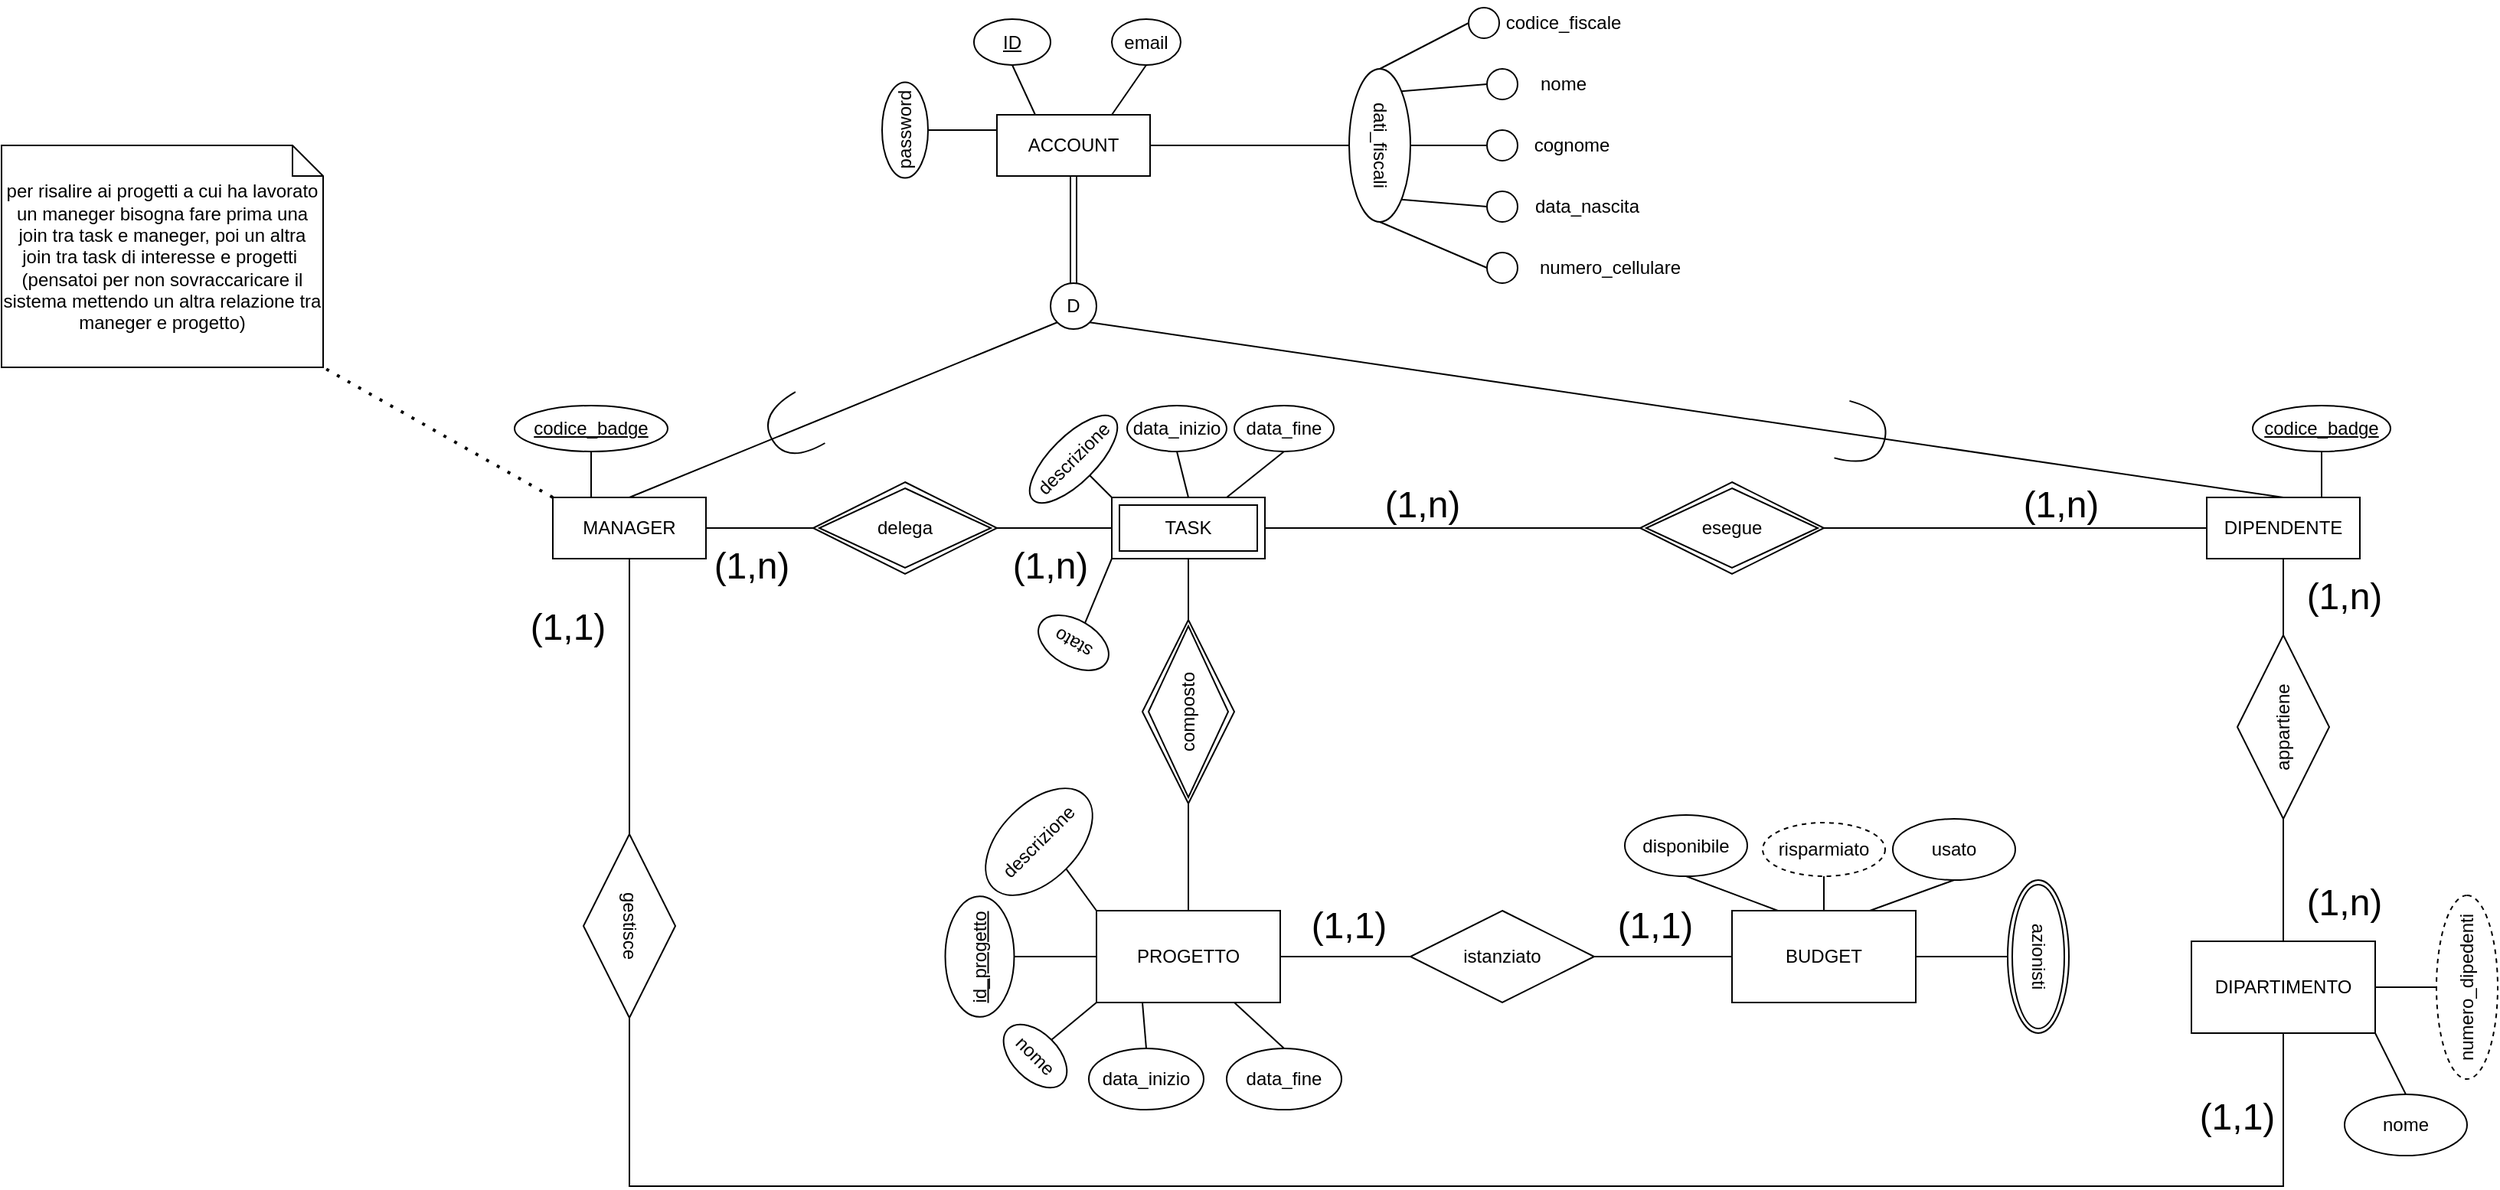 <mxfile version="24.7.17">
  <diagram id="R2lEEEUBdFMjLlhIrx00" name="Page-1">
    <mxGraphModel dx="1235" dy="640" grid="1" gridSize="10" guides="1" tooltips="1" connect="1" arrows="1" fold="1" page="1" pageScale="1" pageWidth="850" pageHeight="1100" math="0" shadow="0" extFonts="Permanent Marker^https://fonts.googleapis.com/css?family=Permanent+Marker">
      <root>
        <mxCell id="0" />
        <mxCell id="1" parent="0" />
        <mxCell id="hEJoeoPFxlYkojj2VXEC-1" value="TASK" style="shape=ext;margin=3;double=1;whiteSpace=wrap;html=1;align=center;" parent="1" vertex="1">
          <mxGeometry x="765" y="860" width="100" height="40" as="geometry" />
        </mxCell>
        <mxCell id="hEJoeoPFxlYkojj2VXEC-2" value="MANAGER" style="whiteSpace=wrap;html=1;align=center;" parent="1" vertex="1">
          <mxGeometry x="400" y="860" width="100" height="40" as="geometry" />
        </mxCell>
        <mxCell id="hEJoeoPFxlYkojj2VXEC-3" value="ACCOUNT" style="whiteSpace=wrap;html=1;align=center;" parent="1" vertex="1">
          <mxGeometry x="690" y="610" width="100" height="40" as="geometry" />
        </mxCell>
        <mxCell id="hEJoeoPFxlYkojj2VXEC-4" value="DIPENDENTE" style="whiteSpace=wrap;html=1;align=center;" parent="1" vertex="1">
          <mxGeometry x="1480" y="860" width="100" height="40" as="geometry" />
        </mxCell>
        <mxCell id="hEJoeoPFxlYkojj2VXEC-5" value="" style="shape=link;html=1;rounded=0;entryX=0.5;entryY=1;entryDx=0;entryDy=0;exitX=0.5;exitY=0;exitDx=0;exitDy=0;" parent="1" source="hEJoeoPFxlYkojj2VXEC-7" target="hEJoeoPFxlYkojj2VXEC-3" edge="1">
          <mxGeometry relative="1" as="geometry">
            <mxPoint x="690" y="700" as="sourcePoint" />
            <mxPoint x="680" y="690" as="targetPoint" />
          </mxGeometry>
        </mxCell>
        <mxCell id="hEJoeoPFxlYkojj2VXEC-7" value="D" style="ellipse;whiteSpace=wrap;html=1;aspect=fixed;" parent="1" vertex="1">
          <mxGeometry x="725" y="720" width="30" height="30" as="geometry" />
        </mxCell>
        <mxCell id="hEJoeoPFxlYkojj2VXEC-9" value="" style="endArrow=none;html=1;rounded=0;exitX=0.5;exitY=0;exitDx=0;exitDy=0;entryX=0;entryY=1;entryDx=0;entryDy=0;" parent="1" source="hEJoeoPFxlYkojj2VXEC-2" target="hEJoeoPFxlYkojj2VXEC-7" edge="1">
          <mxGeometry relative="1" as="geometry">
            <mxPoint x="470" y="740" as="sourcePoint" />
            <mxPoint x="550" y="740" as="targetPoint" />
          </mxGeometry>
        </mxCell>
        <mxCell id="hEJoeoPFxlYkojj2VXEC-18" value="" style="endArrow=none;html=1;rounded=0;exitX=1;exitY=1;exitDx=0;exitDy=0;entryX=0.5;entryY=0;entryDx=0;entryDy=0;" parent="1" source="hEJoeoPFxlYkojj2VXEC-7" target="hEJoeoPFxlYkojj2VXEC-4" edge="1">
          <mxGeometry relative="1" as="geometry">
            <mxPoint x="1090" y="750" as="sourcePoint" />
            <mxPoint x="1167.678" y="787.322" as="targetPoint" />
          </mxGeometry>
        </mxCell>
        <mxCell id="7iods4dSNe3PX0t55v0V-3" value="PROGETTO" style="rounded=0;whiteSpace=wrap;html=1;" parent="1" vertex="1">
          <mxGeometry x="755" y="1130" width="120" height="60" as="geometry" />
        </mxCell>
        <mxCell id="7iods4dSNe3PX0t55v0V-4" value="" style="endArrow=none;html=1;rounded=0;exitX=1;exitY=0.5;exitDx=0;exitDy=0;entryX=0.5;entryY=1;entryDx=0;entryDy=0;" parent="1" source="7iods4dSNe3PX0t55v0V-14" target="hEJoeoPFxlYkojj2VXEC-1" edge="1">
          <mxGeometry relative="1" as="geometry">
            <mxPoint x="725" y="880" as="sourcePoint" />
            <mxPoint x="825" y="790" as="targetPoint" />
          </mxGeometry>
        </mxCell>
        <mxCell id="7iods4dSNe3PX0t55v0V-5" value="esegue" style="shape=rhombus;double=1;perimeter=rhombusPerimeter;whiteSpace=wrap;html=1;align=center;rotation=0;" parent="1" vertex="1">
          <mxGeometry x="1110" y="850" width="120" height="60" as="geometry" />
        </mxCell>
        <mxCell id="7iods4dSNe3PX0t55v0V-8" value="" style="endArrow=none;html=1;rounded=0;exitX=0;exitY=0.5;exitDx=0;exitDy=0;entryX=1;entryY=0.5;entryDx=0;entryDy=0;" parent="1" source="hEJoeoPFxlYkojj2VXEC-1" target="7iods4dSNe3PX0t55v0V-7" edge="1">
          <mxGeometry width="50" height="50" relative="1" as="geometry">
            <mxPoint x="770" y="1190" as="sourcePoint" />
            <mxPoint x="650" y="890" as="targetPoint" />
            <Array as="points" />
          </mxGeometry>
        </mxCell>
        <mxCell id="7iods4dSNe3PX0t55v0V-7" value="delega" style="shape=rhombus;double=1;perimeter=rhombusPerimeter;whiteSpace=wrap;html=1;align=center;rotation=0;" parent="1" vertex="1">
          <mxGeometry x="570" y="850" width="120" height="60" as="geometry" />
        </mxCell>
        <mxCell id="7iods4dSNe3PX0t55v0V-9" value="BUDGET" style="rounded=0;whiteSpace=wrap;html=1;" parent="1" vertex="1">
          <mxGeometry x="1170" y="1130" width="120" height="60" as="geometry" />
        </mxCell>
        <mxCell id="7iods4dSNe3PX0t55v0V-10" value="azionisti" style="ellipse;shape=doubleEllipse;margin=3;whiteSpace=wrap;html=1;align=center;rotation=90;" parent="1" vertex="1">
          <mxGeometry x="1320" y="1140" width="100" height="40" as="geometry" />
        </mxCell>
        <mxCell id="7iods4dSNe3PX0t55v0V-12" value="" style="endArrow=none;html=1;rounded=0;exitX=1;exitY=0.5;exitDx=0;exitDy=0;entryX=0.5;entryY=1;entryDx=0;entryDy=0;" parent="1" source="7iods4dSNe3PX0t55v0V-9" target="7iods4dSNe3PX0t55v0V-10" edge="1">
          <mxGeometry width="50" height="50" relative="1" as="geometry">
            <mxPoint x="1300" y="1150" as="sourcePoint" />
            <mxPoint x="1370" y="1150" as="targetPoint" />
            <Array as="points" />
          </mxGeometry>
        </mxCell>
        <mxCell id="7iods4dSNe3PX0t55v0V-15" value="" style="endArrow=none;html=1;rounded=0;exitX=0.5;exitY=0;exitDx=0;exitDy=0;entryX=0;entryY=0.5;entryDx=0;entryDy=0;" parent="1" source="7iods4dSNe3PX0t55v0V-3" target="7iods4dSNe3PX0t55v0V-14" edge="1">
          <mxGeometry relative="1" as="geometry">
            <mxPoint x="815" y="1130" as="sourcePoint" />
            <mxPoint x="815" y="880" as="targetPoint" />
          </mxGeometry>
        </mxCell>
        <mxCell id="7iods4dSNe3PX0t55v0V-14" value="composto" style="shape=rhombus;double=1;perimeter=rhombusPerimeter;whiteSpace=wrap;html=1;align=center;rotation=-90;" parent="1" vertex="1">
          <mxGeometry x="755" y="970" width="120" height="60" as="geometry" />
        </mxCell>
        <mxCell id="7iods4dSNe3PX0t55v0V-17" value="" style="endArrow=none;html=1;rounded=0;exitX=1;exitY=0.5;exitDx=0;exitDy=0;entryX=0;entryY=0.5;entryDx=0;entryDy=0;" parent="1" source="7iods4dSNe3PX0t55v0V-3" target="7iods4dSNe3PX0t55v0V-44" edge="1">
          <mxGeometry width="50" height="50" relative="1" as="geometry">
            <mxPoint x="1027.5" y="1400" as="sourcePoint" />
            <mxPoint x="960" y="1160" as="targetPoint" />
            <Array as="points" />
          </mxGeometry>
        </mxCell>
        <mxCell id="7iods4dSNe3PX0t55v0V-18" value="" style="endArrow=none;html=1;rounded=0;entryX=1;entryY=0.5;entryDx=0;entryDy=0;exitX=0.5;exitY=1;exitDx=0;exitDy=0;" parent="1" source="7iods4dSNe3PX0t55v0V-19" target="hEJoeoPFxlYkojj2VXEC-3" edge="1">
          <mxGeometry width="50" height="50" relative="1" as="geometry">
            <mxPoint x="800" y="630" as="sourcePoint" />
            <mxPoint x="1090" y="910" as="targetPoint" />
          </mxGeometry>
        </mxCell>
        <mxCell id="7iods4dSNe3PX0t55v0V-19" value="dati_fiscali" style="ellipse;whiteSpace=wrap;html=1;align=center;rotation=90;" parent="1" vertex="1">
          <mxGeometry x="890" y="610" width="100" height="40" as="geometry" />
        </mxCell>
        <mxCell id="7iods4dSNe3PX0t55v0V-20" value="DIPARTIMENTO" style="rounded=0;whiteSpace=wrap;html=1;" parent="1" vertex="1">
          <mxGeometry x="1470" y="1150" width="120" height="60" as="geometry" />
        </mxCell>
        <mxCell id="7iods4dSNe3PX0t55v0V-23" value="appartiene" style="shape=rhombus;perimeter=rhombusPerimeter;whiteSpace=wrap;html=1;align=center;rotation=-90;" parent="1" vertex="1">
          <mxGeometry x="1470" y="980" width="120" height="60" as="geometry" />
        </mxCell>
        <mxCell id="7iods4dSNe3PX0t55v0V-26" value="" style="endArrow=none;html=1;rounded=0;entryX=0;entryY=0;entryDx=0;entryDy=0;exitX=0;exitY=0.5;exitDx=0;exitDy=0;" parent="1" source="7iods4dSNe3PX0t55v0V-51" target="7iods4dSNe3PX0t55v0V-19" edge="1">
          <mxGeometry width="50" height="50" relative="1" as="geometry">
            <mxPoint x="1000" y="580" as="sourcePoint" />
            <mxPoint x="800" y="960" as="targetPoint" />
          </mxGeometry>
        </mxCell>
        <mxCell id="7iods4dSNe3PX0t55v0V-27" value="" style="endArrow=none;html=1;rounded=0;entryX=0.5;entryY=0;entryDx=0;entryDy=0;exitX=0;exitY=0.5;exitDx=0;exitDy=0;" parent="1" source="7iods4dSNe3PX0t55v0V-52" target="7iods4dSNe3PX0t55v0V-19" edge="1">
          <mxGeometry width="50" height="50" relative="1" as="geometry">
            <mxPoint x="1010" y="630" as="sourcePoint" />
            <mxPoint x="964" y="605" as="targetPoint" />
          </mxGeometry>
        </mxCell>
        <mxCell id="7iods4dSNe3PX0t55v0V-28" value="" style="endArrow=none;html=1;rounded=0;entryX=1;entryY=0;entryDx=0;entryDy=0;exitX=0;exitY=0.5;exitDx=0;exitDy=0;" parent="1" source="7iods4dSNe3PX0t55v0V-53" target="7iods4dSNe3PX0t55v0V-19" edge="1">
          <mxGeometry width="50" height="50" relative="1" as="geometry">
            <mxPoint x="1010" y="680" as="sourcePoint" />
            <mxPoint x="970" y="640" as="targetPoint" />
          </mxGeometry>
        </mxCell>
        <mxCell id="7iods4dSNe3PX0t55v0V-31" value="" style="endArrow=none;html=1;rounded=0;exitX=0;exitY=0.5;exitDx=0;exitDy=0;entryX=1;entryY=0.5;entryDx=0;entryDy=0;" parent="1" source="7iods4dSNe3PX0t55v0V-7" target="hEJoeoPFxlYkojj2VXEC-2" edge="1">
          <mxGeometry width="50" height="50" relative="1" as="geometry">
            <mxPoint x="775" y="900" as="sourcePoint" />
            <mxPoint x="660" y="900" as="targetPoint" />
            <Array as="points" />
          </mxGeometry>
        </mxCell>
        <mxCell id="7iods4dSNe3PX0t55v0V-32" value="" style="endArrow=none;html=1;rounded=0;exitX=0;exitY=0.5;exitDx=0;exitDy=0;entryX=1;entryY=0.5;entryDx=0;entryDy=0;" parent="1" source="7iods4dSNe3PX0t55v0V-5" target="hEJoeoPFxlYkojj2VXEC-1" edge="1">
          <mxGeometry width="50" height="50" relative="1" as="geometry">
            <mxPoint x="775" y="890" as="sourcePoint" />
            <mxPoint x="880" y="890" as="targetPoint" />
            <Array as="points" />
          </mxGeometry>
        </mxCell>
        <mxCell id="7iods4dSNe3PX0t55v0V-33" value="" style="endArrow=none;html=1;rounded=0;exitX=0;exitY=0.5;exitDx=0;exitDy=0;entryX=1;entryY=0.5;entryDx=0;entryDy=0;" parent="1" source="hEJoeoPFxlYkojj2VXEC-4" target="7iods4dSNe3PX0t55v0V-5" edge="1">
          <mxGeometry width="50" height="50" relative="1" as="geometry">
            <mxPoint x="1100" y="880" as="sourcePoint" />
            <mxPoint x="1210" y="870" as="targetPoint" />
            <Array as="points" />
          </mxGeometry>
        </mxCell>
        <mxCell id="7iods4dSNe3PX0t55v0V-34" value="" style="endArrow=none;html=1;rounded=0;exitX=1;exitY=0.5;exitDx=0;exitDy=0;entryX=0.5;entryY=1;entryDx=0;entryDy=0;" parent="1" source="7iods4dSNe3PX0t55v0V-23" target="hEJoeoPFxlYkojj2VXEC-4" edge="1">
          <mxGeometry width="50" height="50" relative="1" as="geometry">
            <mxPoint x="1630" y="970" as="sourcePoint" />
            <mxPoint x="1540" y="910" as="targetPoint" />
          </mxGeometry>
        </mxCell>
        <mxCell id="7iods4dSNe3PX0t55v0V-35" value="" style="endArrow=none;html=1;rounded=0;entryX=0.5;entryY=0;entryDx=0;entryDy=0;exitX=0;exitY=0.5;exitDx=0;exitDy=0;" parent="1" source="7iods4dSNe3PX0t55v0V-23" target="7iods4dSNe3PX0t55v0V-20" edge="1">
          <mxGeometry width="50" height="50" relative="1" as="geometry">
            <mxPoint x="1550" y="980" as="sourcePoint" />
            <mxPoint x="1550" y="920" as="targetPoint" />
          </mxGeometry>
        </mxCell>
        <mxCell id="7iods4dSNe3PX0t55v0V-39" value="gestisce" style="shape=rhombus;perimeter=rhombusPerimeter;whiteSpace=wrap;html=1;align=center;rotation=90;" parent="1" vertex="1">
          <mxGeometry x="390" y="1110" width="120" height="60" as="geometry" />
        </mxCell>
        <mxCell id="7iods4dSNe3PX0t55v0V-42" value="" style="endArrow=none;html=1;rounded=0;entryX=0.5;entryY=1;entryDx=0;entryDy=0;exitX=0;exitY=0.5;exitDx=0;exitDy=0;" parent="1" source="7iods4dSNe3PX0t55v0V-39" target="hEJoeoPFxlYkojj2VXEC-2" edge="1">
          <mxGeometry width="50" height="50" relative="1" as="geometry">
            <mxPoint x="900" y="990" as="sourcePoint" />
            <mxPoint x="950" y="940" as="targetPoint" />
          </mxGeometry>
        </mxCell>
        <mxCell id="7iods4dSNe3PX0t55v0V-43" value="" style="endArrow=none;html=1;rounded=0;exitX=1;exitY=0.5;exitDx=0;exitDy=0;entryX=0.5;entryY=1;entryDx=0;entryDy=0;" parent="1" source="7iods4dSNe3PX0t55v0V-39" target="7iods4dSNe3PX0t55v0V-20" edge="1">
          <mxGeometry width="50" height="50" relative="1" as="geometry">
            <mxPoint x="710" y="1130" as="sourcePoint" />
            <mxPoint x="760" y="1080" as="targetPoint" />
            <Array as="points">
              <mxPoint x="450" y="1310" />
              <mxPoint x="1530" y="1310" />
            </Array>
          </mxGeometry>
        </mxCell>
        <mxCell id="7iods4dSNe3PX0t55v0V-44" value="istanziato" style="shape=rhombus;perimeter=rhombusPerimeter;whiteSpace=wrap;html=1;align=center;" parent="1" vertex="1">
          <mxGeometry x="960" y="1130" width="120" height="60" as="geometry" />
        </mxCell>
        <mxCell id="7iods4dSNe3PX0t55v0V-46" value="" style="endArrow=none;html=1;rounded=0;exitX=1;exitY=0.5;exitDx=0;exitDy=0;entryX=0;entryY=0.5;entryDx=0;entryDy=0;" parent="1" source="7iods4dSNe3PX0t55v0V-44" target="7iods4dSNe3PX0t55v0V-9" edge="1">
          <mxGeometry width="50" height="50" relative="1" as="geometry">
            <mxPoint x="885" y="1170" as="sourcePoint" />
            <mxPoint x="950" y="1170" as="targetPoint" />
            <Array as="points" />
          </mxGeometry>
        </mxCell>
        <mxCell id="7iods4dSNe3PX0t55v0V-47" value="per risalire ai progetti a cui ha lavorato un maneger bisogna fare prima una join tra task e maneger, poi un altra join tra task di interesse e progetti&amp;nbsp;&lt;div&gt;(pensatoi per non sovraccaricare il sistema mettendo un altra relazione tra maneger e progetto)&lt;/div&gt;" style="shape=note;size=20;whiteSpace=wrap;html=1;" parent="1" vertex="1">
          <mxGeometry x="40" y="630" width="210" height="145" as="geometry" />
        </mxCell>
        <mxCell id="7iods4dSNe3PX0t55v0V-48" value="" style="endArrow=none;dashed=1;html=1;dashPattern=1 3;strokeWidth=2;rounded=0;entryX=1;entryY=1;entryDx=0;entryDy=0;entryPerimeter=0;exitX=0;exitY=0;exitDx=0;exitDy=0;" parent="1" source="hEJoeoPFxlYkojj2VXEC-2" target="7iods4dSNe3PX0t55v0V-47" edge="1">
          <mxGeometry width="50" height="50" relative="1" as="geometry">
            <mxPoint x="180" y="1150" as="sourcePoint" />
            <mxPoint x="230" y="1100" as="targetPoint" />
          </mxGeometry>
        </mxCell>
        <mxCell id="7iods4dSNe3PX0t55v0V-49" value="numero_dipedenti" style="ellipse;whiteSpace=wrap;html=1;align=center;dashed=1;rotation=-90;" parent="1" vertex="1">
          <mxGeometry x="1590" y="1160" width="120" height="40" as="geometry" />
        </mxCell>
        <mxCell id="7iods4dSNe3PX0t55v0V-50" value="" style="endArrow=none;html=1;rounded=0;exitX=1;exitY=0.5;exitDx=0;exitDy=0;entryX=0.5;entryY=0;entryDx=0;entryDy=0;" parent="1" source="7iods4dSNe3PX0t55v0V-20" target="7iods4dSNe3PX0t55v0V-49" edge="1">
          <mxGeometry width="50" height="50" relative="1" as="geometry">
            <mxPoint x="1300" y="1170" as="sourcePoint" />
            <mxPoint x="1400" y="1170" as="targetPoint" />
            <Array as="points" />
          </mxGeometry>
        </mxCell>
        <mxCell id="7iods4dSNe3PX0t55v0V-51" value="" style="ellipse;whiteSpace=wrap;html=1;aspect=fixed;" parent="1" vertex="1">
          <mxGeometry x="1010" y="580" width="20" height="20" as="geometry" />
        </mxCell>
        <mxCell id="7iods4dSNe3PX0t55v0V-52" value="" style="ellipse;whiteSpace=wrap;html=1;aspect=fixed;" parent="1" vertex="1">
          <mxGeometry x="1010" y="620" width="20" height="20" as="geometry" />
        </mxCell>
        <mxCell id="7iods4dSNe3PX0t55v0V-53" value="" style="ellipse;whiteSpace=wrap;html=1;aspect=fixed;" parent="1" vertex="1">
          <mxGeometry x="1010" y="660" width="20" height="20" as="geometry" />
        </mxCell>
        <mxCell id="P1o9xa6dMh3TTmKZICsi-3" value="nome" style="text;html=1;align=center;verticalAlign=middle;whiteSpace=wrap;rounded=0;" parent="1" vertex="1">
          <mxGeometry x="1030" y="575" width="60" height="30" as="geometry" />
        </mxCell>
        <mxCell id="P1o9xa6dMh3TTmKZICsi-4" value="cognome" style="text;html=1;align=center;verticalAlign=middle;resizable=0;points=[];autosize=1;strokeColor=none;fillColor=none;" parent="1" vertex="1">
          <mxGeometry x="1030" y="615" width="70" height="30" as="geometry" />
        </mxCell>
        <mxCell id="P1o9xa6dMh3TTmKZICsi-5" value="data_nascita" style="text;html=1;align=center;verticalAlign=middle;resizable=0;points=[];autosize=1;strokeColor=none;fillColor=none;" parent="1" vertex="1">
          <mxGeometry x="1030" y="655" width="90" height="30" as="geometry" />
        </mxCell>
        <mxCell id="P1o9xa6dMh3TTmKZICsi-6" value="" style="endArrow=none;html=1;rounded=0;entryX=0;entryY=0.5;entryDx=0;entryDy=0;exitX=0;exitY=0.5;exitDx=0;exitDy=0;" parent="1" source="P1o9xa6dMh3TTmKZICsi-7" target="7iods4dSNe3PX0t55v0V-19" edge="1">
          <mxGeometry width="50" height="50" relative="1" as="geometry">
            <mxPoint x="988" y="550" as="sourcePoint" />
            <mxPoint x="942" y="565" as="targetPoint" />
          </mxGeometry>
        </mxCell>
        <mxCell id="P1o9xa6dMh3TTmKZICsi-7" value="" style="ellipse;whiteSpace=wrap;html=1;aspect=fixed;" parent="1" vertex="1">
          <mxGeometry x="998" y="540" width="20" height="20" as="geometry" />
        </mxCell>
        <mxCell id="P1o9xa6dMh3TTmKZICsi-8" value="codice_fiscale" style="text;html=1;align=center;verticalAlign=middle;whiteSpace=wrap;rounded=0;" parent="1" vertex="1">
          <mxGeometry x="1030" y="535" width="60" height="30" as="geometry" />
        </mxCell>
        <mxCell id="P1o9xa6dMh3TTmKZICsi-9" value="" style="endArrow=none;html=1;rounded=0;entryX=0.25;entryY=0;entryDx=0;entryDy=0;exitX=0.5;exitY=1;exitDx=0;exitDy=0;" parent="1" source="P1o9xa6dMh3TTmKZICsi-15" target="hEJoeoPFxlYkojj2VXEC-3" edge="1">
          <mxGeometry width="50" height="50" relative="1" as="geometry">
            <mxPoint x="716" y="568" as="sourcePoint" />
            <mxPoint x="708" y="610" as="targetPoint" />
          </mxGeometry>
        </mxCell>
        <mxCell id="P1o9xa6dMh3TTmKZICsi-11" value="" style="endArrow=none;html=1;rounded=0;exitX=0.5;exitY=1;exitDx=0;exitDy=0;entryX=0;entryY=0.25;entryDx=0;entryDy=0;" parent="1" source="P1o9xa6dMh3TTmKZICsi-17" target="hEJoeoPFxlYkojj2VXEC-3" edge="1">
          <mxGeometry width="50" height="50" relative="1" as="geometry">
            <mxPoint x="764" y="568" as="sourcePoint" />
            <mxPoint x="770" y="600" as="targetPoint" />
          </mxGeometry>
        </mxCell>
        <mxCell id="P1o9xa6dMh3TTmKZICsi-15" value="ID" style="ellipse;whiteSpace=wrap;html=1;align=center;fontStyle=4;" parent="1" vertex="1">
          <mxGeometry x="675" y="547.5" width="50" height="30" as="geometry" />
        </mxCell>
        <mxCell id="P1o9xa6dMh3TTmKZICsi-17" value="password" style="ellipse;whiteSpace=wrap;html=1;align=center;rotation=-90;" parent="1" vertex="1">
          <mxGeometry x="598.75" y="605" width="62.5" height="30" as="geometry" />
        </mxCell>
        <mxCell id="P1o9xa6dMh3TTmKZICsi-18" value="" style="endArrow=none;html=1;rounded=0;exitX=0.5;exitY=1;exitDx=0;exitDy=0;entryX=0.75;entryY=0;entryDx=0;entryDy=0;" parent="1" source="P1o9xa6dMh3TTmKZICsi-19" target="hEJoeoPFxlYkojj2VXEC-3" edge="1">
          <mxGeometry width="50" height="50" relative="1" as="geometry">
            <mxPoint x="774" y="578" as="sourcePoint" />
            <mxPoint x="775" y="620" as="targetPoint" />
          </mxGeometry>
        </mxCell>
        <mxCell id="P1o9xa6dMh3TTmKZICsi-19" value="email" style="ellipse;whiteSpace=wrap;html=1;align=center;" parent="1" vertex="1">
          <mxGeometry x="765" y="547.5" width="45" height="30" as="geometry" />
        </mxCell>
        <mxCell id="P1o9xa6dMh3TTmKZICsi-22" value="" style="endArrow=none;html=1;rounded=0;entryX=0.25;entryY=0;entryDx=0;entryDy=0;exitX=0.5;exitY=1;exitDx=0;exitDy=0;" parent="1" source="P1o9xa6dMh3TTmKZICsi-23" target="hEJoeoPFxlYkojj2VXEC-2" edge="1">
          <mxGeometry width="50" height="50" relative="1" as="geometry">
            <mxPoint x="431" y="808" as="sourcePoint" />
            <mxPoint x="430" y="850" as="targetPoint" />
          </mxGeometry>
        </mxCell>
        <mxCell id="P1o9xa6dMh3TTmKZICsi-23" value="codice_badge" style="ellipse;whiteSpace=wrap;html=1;align=center;fontStyle=4;" parent="1" vertex="1">
          <mxGeometry x="375" y="800" width="100" height="30" as="geometry" />
        </mxCell>
        <mxCell id="P1o9xa6dMh3TTmKZICsi-24" value="" style="endArrow=none;html=1;rounded=0;entryX=0.75;entryY=0;entryDx=0;entryDy=0;exitX=0.5;exitY=1;exitDx=0;exitDy=0;" parent="1" source="P1o9xa6dMh3TTmKZICsi-25" target="hEJoeoPFxlYkojj2VXEC-4" edge="1">
          <mxGeometry width="50" height="50" relative="1" as="geometry">
            <mxPoint x="1566" y="798" as="sourcePoint" />
            <mxPoint x="1560" y="850" as="targetPoint" />
          </mxGeometry>
        </mxCell>
        <mxCell id="P1o9xa6dMh3TTmKZICsi-25" value="codice_badge" style="ellipse;whiteSpace=wrap;html=1;align=center;fontStyle=4;" parent="1" vertex="1">
          <mxGeometry x="1510" y="800" width="90" height="30" as="geometry" />
        </mxCell>
        <mxCell id="P1o9xa6dMh3TTmKZICsi-26" value="" style="endArrow=none;html=1;rounded=0;exitX=0;exitY=0.5;exitDx=0;exitDy=0;entryX=1;entryY=0.5;entryDx=0;entryDy=0;" parent="1" source="P1o9xa6dMh3TTmKZICsi-27" target="7iods4dSNe3PX0t55v0V-19" edge="1">
          <mxGeometry width="50" height="50" relative="1" as="geometry">
            <mxPoint x="1000" y="720" as="sourcePoint" />
            <mxPoint x="930" y="690" as="targetPoint" />
          </mxGeometry>
        </mxCell>
        <mxCell id="P1o9xa6dMh3TTmKZICsi-27" value="" style="ellipse;whiteSpace=wrap;html=1;aspect=fixed;" parent="1" vertex="1">
          <mxGeometry x="1010" y="700" width="20" height="20" as="geometry" />
        </mxCell>
        <mxCell id="P1o9xa6dMh3TTmKZICsi-28" value="numero_cellulare" style="text;html=1;align=center;verticalAlign=middle;resizable=0;points=[];autosize=1;strokeColor=none;fillColor=none;" parent="1" vertex="1">
          <mxGeometry x="1030" y="695" width="120" height="30" as="geometry" />
        </mxCell>
        <mxCell id="P1o9xa6dMh3TTmKZICsi-29" value="" style="endArrow=none;html=1;rounded=0;entryX=0;entryY=0.5;entryDx=0;entryDy=0;exitX=0.5;exitY=1;exitDx=0;exitDy=0;" parent="1" source="P1o9xa6dMh3TTmKZICsi-30" target="7iods4dSNe3PX0t55v0V-3" edge="1">
          <mxGeometry width="50" height="50" relative="1" as="geometry">
            <mxPoint x="701" y="1148" as="sourcePoint" />
            <mxPoint x="700" y="1190" as="targetPoint" />
            <Array as="points">
              <mxPoint x="730" y="1160" />
            </Array>
          </mxGeometry>
        </mxCell>
        <mxCell id="P1o9xa6dMh3TTmKZICsi-30" value="id_progetto" style="ellipse;whiteSpace=wrap;html=1;align=center;fontStyle=4;rotation=-90;" parent="1" vertex="1">
          <mxGeometry x="639.38" y="1137.5" width="78.75" height="45" as="geometry" />
        </mxCell>
        <mxCell id="P1o9xa6dMh3TTmKZICsi-31" value="" style="endArrow=none;html=1;rounded=0;exitX=0.5;exitY=1;exitDx=0;exitDy=0;entryX=0;entryY=0;entryDx=0;entryDy=0;" parent="1" source="P1o9xa6dMh3TTmKZICsi-32" target="7iods4dSNe3PX0t55v0V-3" edge="1">
          <mxGeometry width="50" height="50" relative="1" as="geometry">
            <mxPoint x="739" y="1090.5" as="sourcePoint" />
            <mxPoint x="730" y="1122.5" as="targetPoint" />
          </mxGeometry>
        </mxCell>
        <mxCell id="P1o9xa6dMh3TTmKZICsi-32" value="descrizione" style="ellipse;whiteSpace=wrap;html=1;align=center;rotation=-45;" parent="1" vertex="1">
          <mxGeometry x="675" y="1060" width="85" height="50" as="geometry" />
        </mxCell>
        <mxCell id="P1o9xa6dMh3TTmKZICsi-34" value="" style="endArrow=none;html=1;rounded=0;entryX=0;entryY=1;entryDx=0;entryDy=0;exitX=0.5;exitY=0;exitDx=0;exitDy=0;" parent="1" source="P1o9xa6dMh3TTmKZICsi-35" target="7iods4dSNe3PX0t55v0V-3" edge="1">
          <mxGeometry width="50" height="50" relative="1" as="geometry">
            <mxPoint x="750" y="1240" as="sourcePoint" />
            <mxPoint x="750" y="1200" as="targetPoint" />
          </mxGeometry>
        </mxCell>
        <mxCell id="P1o9xa6dMh3TTmKZICsi-35" value="nome" style="ellipse;whiteSpace=wrap;html=1;align=center;rotation=45;" parent="1" vertex="1">
          <mxGeometry x="690" y="1210" width="50" height="30" as="geometry" />
        </mxCell>
        <mxCell id="P1o9xa6dMh3TTmKZICsi-37" value="" style="endArrow=none;html=1;rounded=0;exitX=0.25;exitY=1;exitDx=0;exitDy=0;entryX=0.5;entryY=0;entryDx=0;entryDy=0;" parent="1" source="7iods4dSNe3PX0t55v0V-3" target="P1o9xa6dMh3TTmKZICsi-38" edge="1">
          <mxGeometry width="50" height="50" relative="1" as="geometry">
            <mxPoint x="819" y="1250.5" as="sourcePoint" />
            <mxPoint x="830" y="1280" as="targetPoint" />
          </mxGeometry>
        </mxCell>
        <mxCell id="P1o9xa6dMh3TTmKZICsi-38" value="data_inizio" style="ellipse;whiteSpace=wrap;html=1;align=center;rotation=0;" parent="1" vertex="1">
          <mxGeometry x="750" y="1220" width="75" height="40" as="geometry" />
        </mxCell>
        <mxCell id="P1o9xa6dMh3TTmKZICsi-39" value="" style="endArrow=none;html=1;rounded=0;exitX=0.75;exitY=1;exitDx=0;exitDy=0;entryX=0.5;entryY=0;entryDx=0;entryDy=0;" parent="1" source="7iods4dSNe3PX0t55v0V-3" target="P1o9xa6dMh3TTmKZICsi-40" edge="1">
          <mxGeometry width="50" height="50" relative="1" as="geometry">
            <mxPoint x="880" y="1200" as="sourcePoint" />
            <mxPoint x="925" y="1290" as="targetPoint" />
          </mxGeometry>
        </mxCell>
        <mxCell id="P1o9xa6dMh3TTmKZICsi-40" value="data_fine" style="ellipse;whiteSpace=wrap;html=1;align=center;rotation=0;" parent="1" vertex="1">
          <mxGeometry x="840" y="1220" width="75" height="40" as="geometry" />
        </mxCell>
        <mxCell id="P1o9xa6dMh3TTmKZICsi-41" value="" style="endArrow=none;html=1;rounded=0;exitX=0.5;exitY=0;exitDx=0;exitDy=0;entryX=0.5;entryY=1;entryDx=0;entryDy=0;" parent="1" source="7iods4dSNe3PX0t55v0V-9" target="P1o9xa6dMh3TTmKZICsi-44" edge="1">
          <mxGeometry relative="1" as="geometry">
            <mxPoint x="1250" y="1130" as="sourcePoint" />
            <mxPoint x="1260" y="1080" as="targetPoint" />
          </mxGeometry>
        </mxCell>
        <mxCell id="P1o9xa6dMh3TTmKZICsi-42" value="" style="endArrow=none;html=1;rounded=0;exitX=0.5;exitY=1;exitDx=0;exitDy=0;entryX=0.25;entryY=0;entryDx=0;entryDy=0;" parent="1" source="P1o9xa6dMh3TTmKZICsi-43" target="7iods4dSNe3PX0t55v0V-9" edge="1">
          <mxGeometry width="50" height="50" relative="1" as="geometry">
            <mxPoint x="1184" y="1080.5" as="sourcePoint" />
            <mxPoint x="1200" y="1120" as="targetPoint" />
          </mxGeometry>
        </mxCell>
        <mxCell id="P1o9xa6dMh3TTmKZICsi-43" value="disponibile" style="ellipse;whiteSpace=wrap;html=1;align=center;rotation=0;" parent="1" vertex="1">
          <mxGeometry x="1100" y="1067.5" width="80" height="40" as="geometry" />
        </mxCell>
        <mxCell id="P1o9xa6dMh3TTmKZICsi-44" value="risparmiato" style="ellipse;whiteSpace=wrap;html=1;align=center;dashed=1;" parent="1" vertex="1">
          <mxGeometry x="1190" y="1072.5" width="80" height="35" as="geometry" />
        </mxCell>
        <mxCell id="P1o9xa6dMh3TTmKZICsi-45" value="" style="endArrow=none;html=1;rounded=0;exitX=0.5;exitY=1;exitDx=0;exitDy=0;entryX=0.75;entryY=0;entryDx=0;entryDy=0;" parent="1" source="P1o9xa6dMh3TTmKZICsi-46" target="7iods4dSNe3PX0t55v0V-9" edge="1">
          <mxGeometry width="50" height="50" relative="1" as="geometry">
            <mxPoint x="1374" y="1068" as="sourcePoint" />
            <mxPoint x="1260" y="1137.5" as="targetPoint" />
          </mxGeometry>
        </mxCell>
        <mxCell id="P1o9xa6dMh3TTmKZICsi-46" value="usato" style="ellipse;whiteSpace=wrap;html=1;align=center;rotation=0;" parent="1" vertex="1">
          <mxGeometry x="1275" y="1070" width="80" height="40" as="geometry" />
        </mxCell>
        <mxCell id="P1o9xa6dMh3TTmKZICsi-54" value="" style="endArrow=none;html=1;rounded=0;exitX=0.5;exitY=1;exitDx=0;exitDy=0;entryX=0;entryY=0;entryDx=0;entryDy=0;" parent="1" source="P1o9xa6dMh3TTmKZICsi-55" target="hEJoeoPFxlYkojj2VXEC-1" edge="1">
          <mxGeometry width="50" height="50" relative="1" as="geometry">
            <mxPoint x="784" y="820.5" as="sourcePoint" />
            <mxPoint x="775" y="852.5" as="targetPoint" />
          </mxGeometry>
        </mxCell>
        <mxCell id="P1o9xa6dMh3TTmKZICsi-55" value="descrizione" style="ellipse;whiteSpace=wrap;html=1;align=center;rotation=-45;" parent="1" vertex="1">
          <mxGeometry x="702.5" y="820" width="75" height="30" as="geometry" />
        </mxCell>
        <mxCell id="P1o9xa6dMh3TTmKZICsi-56" value="" style="endArrow=none;html=1;rounded=0;exitX=0.5;exitY=1;exitDx=0;exitDy=0;entryX=0.5;entryY=0;entryDx=0;entryDy=0;" parent="1" source="P1o9xa6dMh3TTmKZICsi-57" target="hEJoeoPFxlYkojj2VXEC-1" edge="1">
          <mxGeometry width="50" height="50" relative="1" as="geometry">
            <mxPoint x="856.5" y="795.5" as="sourcePoint" />
            <mxPoint x="837.5" y="835" as="targetPoint" />
          </mxGeometry>
        </mxCell>
        <mxCell id="P1o9xa6dMh3TTmKZICsi-57" value="data_inizio" style="ellipse;whiteSpace=wrap;html=1;align=center;rotation=0;" parent="1" vertex="1">
          <mxGeometry x="775" y="800" width="65" height="30" as="geometry" />
        </mxCell>
        <mxCell id="P1o9xa6dMh3TTmKZICsi-58" value="" style="endArrow=none;html=1;rounded=0;exitX=0.5;exitY=1;exitDx=0;exitDy=0;entryX=0.75;entryY=0;entryDx=0;entryDy=0;" parent="1" source="P1o9xa6dMh3TTmKZICsi-59" target="hEJoeoPFxlYkojj2VXEC-1" edge="1">
          <mxGeometry width="50" height="50" relative="1" as="geometry">
            <mxPoint x="931.5" y="785.5" as="sourcePoint" />
            <mxPoint x="865" y="850" as="targetPoint" />
          </mxGeometry>
        </mxCell>
        <mxCell id="P1o9xa6dMh3TTmKZICsi-59" value="data_fine" style="ellipse;whiteSpace=wrap;html=1;align=center;rotation=0;" parent="1" vertex="1">
          <mxGeometry x="845" y="800" width="65" height="30" as="geometry" />
        </mxCell>
        <mxCell id="P1o9xa6dMh3TTmKZICsi-64" value="" style="endArrow=none;html=1;rounded=0;exitX=0.5;exitY=1;exitDx=0;exitDy=0;entryX=0;entryY=1;entryDx=0;entryDy=0;" parent="1" source="P1o9xa6dMh3TTmKZICsi-65" target="hEJoeoPFxlYkojj2VXEC-1" edge="1">
          <mxGeometry width="50" height="50" relative="1" as="geometry">
            <mxPoint x="776.5" y="885.5" as="sourcePoint" />
            <mxPoint x="735" y="950" as="targetPoint" />
          </mxGeometry>
        </mxCell>
        <mxCell id="P1o9xa6dMh3TTmKZICsi-65" value="stato" style="ellipse;whiteSpace=wrap;html=1;align=center;rotation=-150;" parent="1" vertex="1">
          <mxGeometry x="715" y="940" width="50" height="30" as="geometry" />
        </mxCell>
        <mxCell id="P1o9xa6dMh3TTmKZICsi-66" value="" style="endArrow=none;html=1;rounded=0;exitX=0.5;exitY=0;exitDx=0;exitDy=0;entryX=1;entryY=1;entryDx=0;entryDy=0;" parent="1" source="P1o9xa6dMh3TTmKZICsi-67" target="7iods4dSNe3PX0t55v0V-20" edge="1">
          <mxGeometry width="50" height="50" relative="1" as="geometry">
            <mxPoint x="1684" y="1268" as="sourcePoint" />
            <mxPoint x="1570" y="1330" as="targetPoint" />
          </mxGeometry>
        </mxCell>
        <mxCell id="P1o9xa6dMh3TTmKZICsi-67" value="nome" style="ellipse;whiteSpace=wrap;html=1;align=center;rotation=0;" parent="1" vertex="1">
          <mxGeometry x="1570" y="1250" width="80" height="40" as="geometry" />
        </mxCell>
        <mxCell id="csxkIH-_zp6aA0Irgoj--1" value="" style="shape=requiredInterface;html=1;verticalLabelPosition=bottom;sketch=0;rotation=-210;" vertex="1" parent="1">
          <mxGeometry x="541.25" y="795.72" width="28.75" height="38.55" as="geometry" />
        </mxCell>
        <mxCell id="csxkIH-_zp6aA0Irgoj--5" value="" style="shape=requiredInterface;html=1;verticalLabelPosition=bottom;sketch=0;rotation=15;" vertex="1" parent="1">
          <mxGeometry x="1241.25" y="800" width="28.75" height="38.55" as="geometry" />
        </mxCell>
        <mxCell id="csxkIH-_zp6aA0Irgoj--6" value="&lt;font style=&quot;font-size: 24px;&quot;&gt;(1,n)&lt;/font&gt;" style="text;html=1;align=center;verticalAlign=middle;whiteSpace=wrap;rounded=0;" vertex="1" parent="1">
          <mxGeometry x="1540" y="910" width="60" height="30" as="geometry" />
        </mxCell>
        <mxCell id="csxkIH-_zp6aA0Irgoj--8" value="&lt;font style=&quot;font-size: 24px;&quot;&gt;(1,n)&lt;/font&gt;" style="text;html=1;align=center;verticalAlign=middle;whiteSpace=wrap;rounded=0;" vertex="1" parent="1">
          <mxGeometry x="1540" y="1110" width="60" height="30" as="geometry" />
        </mxCell>
        <mxCell id="csxkIH-_zp6aA0Irgoj--10" value="&lt;font style=&quot;font-size: 24px;&quot;&gt;(1,1)&lt;/font&gt;" style="text;html=1;align=center;verticalAlign=middle;whiteSpace=wrap;rounded=0;" vertex="1" parent="1">
          <mxGeometry x="380" y="930" width="60" height="30" as="geometry" />
        </mxCell>
        <mxCell id="csxkIH-_zp6aA0Irgoj--11" value="&lt;font style=&quot;font-size: 24px;&quot;&gt;(1,1)&lt;/font&gt;" style="text;html=1;align=center;verticalAlign=middle;whiteSpace=wrap;rounded=0;" vertex="1" parent="1">
          <mxGeometry x="1470" y="1250" width="60" height="30" as="geometry" />
        </mxCell>
        <mxCell id="csxkIH-_zp6aA0Irgoj--13" value="&lt;font style=&quot;font-size: 24px;&quot;&gt;(1,n)&lt;/font&gt;" style="text;html=1;align=center;verticalAlign=middle;whiteSpace=wrap;rounded=0;" vertex="1" parent="1">
          <mxGeometry x="500" y="890" width="60" height="30" as="geometry" />
        </mxCell>
        <mxCell id="csxkIH-_zp6aA0Irgoj--14" value="&lt;font style=&quot;font-size: 24px;&quot;&gt;(1,n)&lt;/font&gt;" style="text;html=1;align=center;verticalAlign=middle;whiteSpace=wrap;rounded=0;" vertex="1" parent="1">
          <mxGeometry x="695" y="890" width="60" height="30" as="geometry" />
        </mxCell>
        <mxCell id="csxkIH-_zp6aA0Irgoj--15" value="&lt;font style=&quot;font-size: 24px;&quot;&gt;(1,n)&lt;/font&gt;" style="text;html=1;align=center;verticalAlign=middle;whiteSpace=wrap;rounded=0;" vertex="1" parent="1">
          <mxGeometry x="1355" y="850" width="60" height="30" as="geometry" />
        </mxCell>
        <mxCell id="csxkIH-_zp6aA0Irgoj--16" value="&lt;font style=&quot;font-size: 24px;&quot;&gt;(1,n)&lt;/font&gt;" style="text;html=1;align=center;verticalAlign=middle;whiteSpace=wrap;rounded=0;" vertex="1" parent="1">
          <mxGeometry x="938" y="850" width="60" height="30" as="geometry" />
        </mxCell>
        <mxCell id="csxkIH-_zp6aA0Irgoj--18" value="&lt;font style=&quot;font-size: 24px;&quot;&gt;(1,1)&lt;/font&gt;" style="text;html=1;align=center;verticalAlign=middle;whiteSpace=wrap;rounded=0;" vertex="1" parent="1">
          <mxGeometry x="890" y="1125" width="60" height="30" as="geometry" />
        </mxCell>
        <mxCell id="csxkIH-_zp6aA0Irgoj--20" value="&lt;font style=&quot;font-size: 24px;&quot;&gt;(1,1)&lt;/font&gt;" style="text;html=1;align=center;verticalAlign=middle;whiteSpace=wrap;rounded=0;" vertex="1" parent="1">
          <mxGeometry x="1090" y="1125" width="60" height="30" as="geometry" />
        </mxCell>
      </root>
    </mxGraphModel>
  </diagram>
</mxfile>
